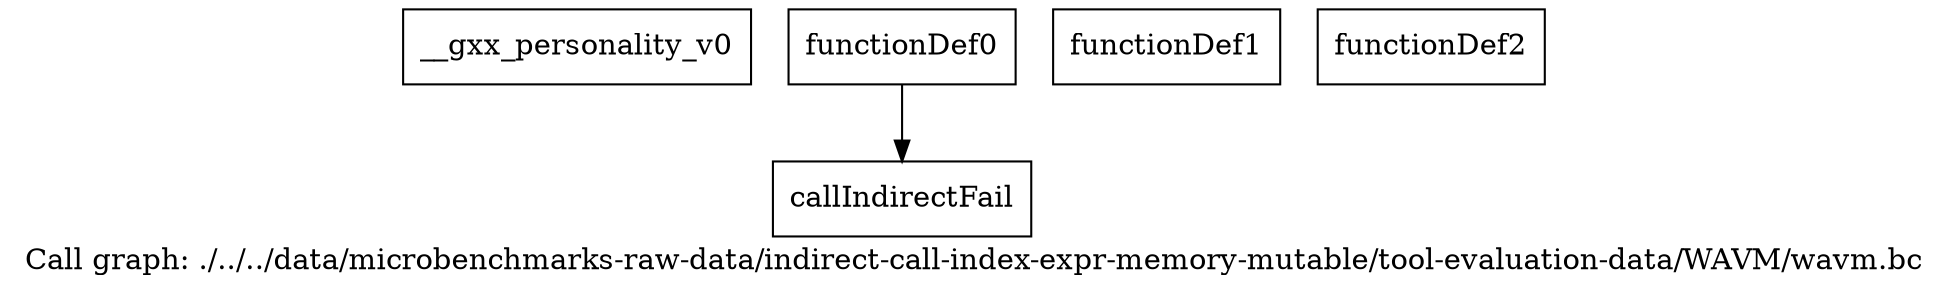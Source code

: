 digraph "Call graph: ./../../data/microbenchmarks-raw-data/indirect-call-index-expr-memory-mutable/tool-evaluation-data/WAVM/wavm.bc" {
	label="Call graph: ./../../data/microbenchmarks-raw-data/indirect-call-index-expr-memory-mutable/tool-evaluation-data/WAVM/wavm.bc";

	Node0x942560 [shape=record,label="{__gxx_personality_v0}"];
	Node0x942640 [shape=record,label="{functionDef0}"];
	Node0x942640 -> Node0x9405b0;
	Node0x940630 [shape=record,label="{functionDef1}"];
	Node0x9573b0 [shape=record,label="{functionDef2}"];
	Node0x9405b0 [shape=record,label="{callIndirectFail}"];
}
